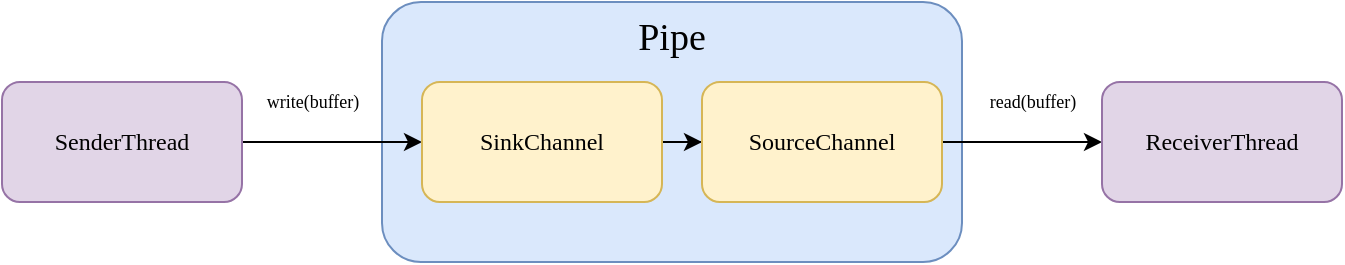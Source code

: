 <mxfile version="14.6.13" type="device" pages="5"><diagram id="JE9ihwPetdHyr4cFwa0b" name="跨进程通信调研"><mxGraphModel dx="1086" dy="807" grid="1" gridSize="10" guides="1" tooltips="1" connect="1" arrows="1" fold="1" page="1" pageScale="1" pageWidth="1600" pageHeight="1200" math="0" shadow="0"><root><mxCell id="0"/><mxCell id="1" parent="0"/><mxCell id="bpSC9cXXVIfCWxd0act9-2" value="Pipe" style="rounded=1;whiteSpace=wrap;html=1;verticalAlign=top;fontSize=19;fillColor=#dae8fc;strokeColor=#6c8ebf;fontFamily=Verdana;" parent="1" vertex="1"><mxGeometry x="340" y="120" width="290" height="130" as="geometry"/></mxCell><mxCell id="bpSC9cXXVIfCWxd0act9-10" style="edgeStyle=orthogonalEdgeStyle;rounded=0;orthogonalLoop=1;jettySize=auto;html=1;exitX=1;exitY=0.5;exitDx=0;exitDy=0;entryX=0;entryY=0.5;entryDx=0;entryDy=0;fontSize=19;fontFamily=Verdana;" parent="1" source="bpSC9cXXVIfCWxd0act9-1" target="bpSC9cXXVIfCWxd0act9-3" edge="1"><mxGeometry relative="1" as="geometry"/></mxCell><mxCell id="bpSC9cXXVIfCWxd0act9-1" value="SenderThread" style="rounded=1;whiteSpace=wrap;html=1;fillColor=#e1d5e7;strokeColor=#9673a6;fontFamily=Verdana;" parent="1" vertex="1"><mxGeometry x="150" y="160" width="120" height="60" as="geometry"/></mxCell><mxCell id="bpSC9cXXVIfCWxd0act9-13" style="edgeStyle=orthogonalEdgeStyle;rounded=0;orthogonalLoop=1;jettySize=auto;html=1;exitX=1;exitY=0.5;exitDx=0;exitDy=0;fontSize=19;fontFamily=Verdana;" parent="1" source="bpSC9cXXVIfCWxd0act9-3" target="bpSC9cXXVIfCWxd0act9-4" edge="1"><mxGeometry relative="1" as="geometry"/></mxCell><mxCell id="bpSC9cXXVIfCWxd0act9-3" value="SinkChannel" style="rounded=1;whiteSpace=wrap;html=1;fillColor=#fff2cc;strokeColor=#d6b656;fontFamily=Verdana;" parent="1" vertex="1"><mxGeometry x="360" y="160" width="120" height="60" as="geometry"/></mxCell><mxCell id="bpSC9cXXVIfCWxd0act9-15" style="edgeStyle=orthogonalEdgeStyle;rounded=0;orthogonalLoop=1;jettySize=auto;html=1;exitX=1;exitY=0.5;exitDx=0;exitDy=0;entryX=0;entryY=0.5;entryDx=0;entryDy=0;fontSize=19;fontFamily=Verdana;" parent="1" source="bpSC9cXXVIfCWxd0act9-4" target="bpSC9cXXVIfCWxd0act9-5" edge="1"><mxGeometry relative="1" as="geometry"/></mxCell><mxCell id="bpSC9cXXVIfCWxd0act9-4" value="SourceChannel" style="rounded=1;whiteSpace=wrap;html=1;fillColor=#fff2cc;strokeColor=#d6b656;fontFamily=Verdana;" parent="1" vertex="1"><mxGeometry x="500" y="160" width="120" height="60" as="geometry"/></mxCell><mxCell id="bpSC9cXXVIfCWxd0act9-5" value="ReceiverThread" style="rounded=1;whiteSpace=wrap;html=1;fillColor=#e1d5e7;strokeColor=#9673a6;fontFamily=Verdana;" parent="1" vertex="1"><mxGeometry x="700" y="160" width="120" height="60" as="geometry"/></mxCell><mxCell id="bpSC9cXXVIfCWxd0act9-17" value="read(buffer)" style="text;html=1;align=center;verticalAlign=middle;resizable=0;points=[];autosize=1;strokeColor=none;fontSize=9;fontFamily=Verdana;" parent="1" vertex="1"><mxGeometry x="630" y="160" width="70" height="20" as="geometry"/></mxCell><mxCell id="bpSC9cXXVIfCWxd0act9-18" value="write(buffer)" style="text;html=1;align=center;verticalAlign=middle;resizable=0;points=[];autosize=1;strokeColor=none;fontSize=9;fontFamily=Verdana;" parent="1" vertex="1"><mxGeometry x="270" y="160" width="70" height="20" as="geometry"/></mxCell></root></mxGraphModel></diagram><diagram id="cv6gC5HxQ4sj40V0v6IF" name="PipedWriter"><mxGraphModel dx="1086" dy="807" grid="1" gridSize="10" guides="1" tooltips="1" connect="1" arrows="1" fold="1" page="1" pageScale="1" pageWidth="1600" pageHeight="1200" math="0" shadow="0"><root><mxCell id="YBnvApm76DPorXEesK9J-0"/><mxCell id="YBnvApm76DPorXEesK9J-1" parent="YBnvApm76DPorXEesK9J-0"/><mxCell id="YBnvApm76DPorXEesK9J-2" value="io流" style="rounded=1;whiteSpace=wrap;html=1;verticalAlign=top;fontSize=19;fillColor=#dae8fc;strokeColor=#6c8ebf;fontFamily=Verdana;" parent="YBnvApm76DPorXEesK9J-1" vertex="1"><mxGeometry x="340" y="120" width="290" height="130" as="geometry"/></mxCell><mxCell id="YBnvApm76DPorXEesK9J-3" style="edgeStyle=orthogonalEdgeStyle;rounded=0;orthogonalLoop=1;jettySize=auto;html=1;exitX=1;exitY=0.5;exitDx=0;exitDy=0;entryX=0;entryY=0.5;entryDx=0;entryDy=0;fontSize=19;fontFamily=Verdana;" parent="YBnvApm76DPorXEesK9J-1" source="YBnvApm76DPorXEesK9J-4" target="YBnvApm76DPorXEesK9J-6" edge="1"><mxGeometry relative="1" as="geometry"/></mxCell><mxCell id="YBnvApm76DPorXEesK9J-4" value="SenderRunnable" style="rounded=1;whiteSpace=wrap;html=1;fillColor=#e1d5e7;strokeColor=#9673a6;fontFamily=Verdana;" parent="YBnvApm76DPorXEesK9J-1" vertex="1"><mxGeometry x="150" y="160" width="120" height="60" as="geometry"/></mxCell><mxCell id="YBnvApm76DPorXEesK9J-5" style="edgeStyle=orthogonalEdgeStyle;rounded=0;orthogonalLoop=1;jettySize=auto;html=1;exitX=1;exitY=0.5;exitDx=0;exitDy=0;fontSize=19;fontFamily=Verdana;" parent="YBnvApm76DPorXEesK9J-1" source="YBnvApm76DPorXEesK9J-6" target="YBnvApm76DPorXEesK9J-8" edge="1"><mxGeometry relative="1" as="geometry"/></mxCell><mxCell id="YBnvApm76DPorXEesK9J-6" value="PipedWriter" style="rounded=1;whiteSpace=wrap;html=1;fillColor=#fff2cc;strokeColor=#d6b656;fontFamily=Verdana;" parent="YBnvApm76DPorXEesK9J-1" vertex="1"><mxGeometry x="360" y="160" width="120" height="60" as="geometry"/></mxCell><mxCell id="YBnvApm76DPorXEesK9J-7" style="edgeStyle=orthogonalEdgeStyle;rounded=0;orthogonalLoop=1;jettySize=auto;html=1;exitX=1;exitY=0.5;exitDx=0;exitDy=0;entryX=0;entryY=0.5;entryDx=0;entryDy=0;fontSize=19;fontFamily=Verdana;" parent="YBnvApm76DPorXEesK9J-1" source="YBnvApm76DPorXEesK9J-8" target="YBnvApm76DPorXEesK9J-9" edge="1"><mxGeometry relative="1" as="geometry"/></mxCell><mxCell id="YBnvApm76DPorXEesK9J-8" value="PipedReader" style="rounded=1;whiteSpace=wrap;html=1;fillColor=#fff2cc;strokeColor=#d6b656;fontFamily=Verdana;" parent="YBnvApm76DPorXEesK9J-1" vertex="1"><mxGeometry x="500" y="160" width="120" height="60" as="geometry"/></mxCell><mxCell id="YBnvApm76DPorXEesK9J-9" value="ReceiverRunnable" style="rounded=1;whiteSpace=wrap;html=1;fillColor=#e1d5e7;strokeColor=#9673a6;fontFamily=Verdana;" parent="YBnvApm76DPorXEesK9J-1" vertex="1"><mxGeometry x="700" y="160" width="120" height="60" as="geometry"/></mxCell><mxCell id="YBnvApm76DPorXEesK9J-10" value="read(buffer)" style="text;html=1;align=center;verticalAlign=middle;resizable=0;points=[];autosize=1;strokeColor=none;fontSize=9;fontFamily=Verdana;" parent="YBnvApm76DPorXEesK9J-1" vertex="1"><mxGeometry x="630" y="160" width="70" height="20" as="geometry"/></mxCell><mxCell id="YBnvApm76DPorXEesK9J-11" value="write(buffer)" style="text;html=1;align=center;verticalAlign=middle;resizable=0;points=[];autosize=1;strokeColor=none;fontSize=9;fontFamily=Verdana;" parent="YBnvApm76DPorXEesK9J-1" vertex="1"><mxGeometry x="270" y="160" width="70" height="20" as="geometry"/></mxCell><mxCell id="YBnvApm76DPorXEesK9J-12" value="connect()" style="text;html=1;align=center;verticalAlign=middle;resizable=0;points=[];autosize=1;strokeColor=none;fontSize=9;fontFamily=Verdana;" parent="YBnvApm76DPorXEesK9J-1" vertex="1"><mxGeometry x="460" y="170" width="60" height="20" as="geometry"/></mxCell></root></mxGraphModel></diagram><diagram id="5KJx6yHsmrm0YDtwckai" name="Socket"><mxGraphModel dx="3970" dy="2638" grid="1" gridSize="10" guides="1" tooltips="1" connect="1" arrows="1" fold="1" page="1" pageScale="1" pageWidth="1600" pageHeight="1200" math="0" shadow="0"><root><mxCell id="p3qcHgqTGX0QPLqt8Ntn-0"/><mxCell id="p3qcHgqTGX0QPLqt8Ntn-1" parent="p3qcHgqTGX0QPLqt8Ntn-0"/><mxCell id="uCcaXfTItTA7MwJzx54Q-0" value="&lt;font style=&quot;font-size: 21px&quot;&gt;main()&lt;/font&gt;" style="rounded=1;whiteSpace=wrap;html=1;verticalAlign=top;fontSize=14;fillColor=#dae8fc;strokeColor=#6c8ebf;fontFamily=Verdana;fontStyle=1" vertex="1" parent="p3qcHgqTGX0QPLqt8Ntn-1"><mxGeometry x="100" y="90" width="395" height="300" as="geometry"/></mxCell><mxCell id="uCcaXfTItTA7MwJzx54Q-38" value="" style="group;fontSize=14;fontStyle=1" vertex="1" connectable="0" parent="p3qcHgqTGX0QPLqt8Ntn-1"><mxGeometry x="840" y="210" width="890" height="159" as="geometry"/></mxCell><mxCell id="uCcaXfTItTA7MwJzx54Q-14" value="main()" style="rounded=1;whiteSpace=wrap;html=1;verticalAlign=top;fontSize=14;fillColor=#dae8fc;strokeColor=#6c8ebf;fontFamily=Verdana;fontStyle=1" vertex="1" parent="uCcaXfTItTA7MwJzx54Q-38"><mxGeometry width="890" height="159" as="geometry"/></mxCell><mxCell id="uCcaXfTItTA7MwJzx54Q-15" value="ServerSocket" style="rounded=1;whiteSpace=wrap;html=1;fillColor=#fff2cc;strokeColor=#d6b656;fontFamily=Verdana;fontSize=14;fontStyle=1" vertex="1" parent="uCcaXfTItTA7MwJzx54Q-38"><mxGeometry x="690" y="60.794" width="120" height="56.118" as="geometry"/></mxCell><mxCell id="uCcaXfTItTA7MwJzx54Q-16" value="ServerThread" style="rounded=1;whiteSpace=wrap;html=1;fillColor=#fff2cc;strokeColor=#d6b656;fontFamily=Verdana;verticalAlign=top;fontSize=14;fontStyle=1" vertex="1" parent="uCcaXfTItTA7MwJzx54Q-38"><mxGeometry x="90" y="37.412" width="500" height="102.882" as="geometry"/></mxCell><mxCell id="uCcaXfTItTA7MwJzx54Q-18" value="" style="edgeStyle=orthogonalEdgeStyle;rounded=0;orthogonalLoop=1;jettySize=auto;html=1;fontSize=14;fontStyle=1" edge="1" parent="uCcaXfTItTA7MwJzx54Q-38" source="uCcaXfTItTA7MwJzx54Q-15" target="uCcaXfTItTA7MwJzx54Q-16"><mxGeometry relative="1" as="geometry"/></mxCell><mxCell id="uCcaXfTItTA7MwJzx54Q-19" value="serverSocket.accept()" style="text;html=1;align=center;verticalAlign=middle;resizable=0;points=[];autosize=1;strokeColor=none;fontSize=14;fontStyle=1" vertex="1" parent="uCcaXfTItTA7MwJzx54Q-38"><mxGeometry x="670" y="121.588" width="160" height="20" as="geometry"/></mxCell><mxCell id="uCcaXfTItTA7MwJzx54Q-20" value="clientSocket" style="text;html=1;align=center;verticalAlign=middle;resizable=0;points=[];autosize=1;strokeColor=none;fontSize=14;fontStyle=1" vertex="1" parent="uCcaXfTItTA7MwJzx54Q-38"><mxGeometry x="595" y="60.794" width="100" height="20" as="geometry"/></mxCell><mxCell id="uCcaXfTItTA7MwJzx54Q-21" value="clientSocket.getOutputStream()" style="text;html=1;align=center;verticalAlign=middle;resizable=0;points=[];autosize=1;strokeColor=none;fontSize=14;fontStyle=1" vertex="1" parent="uCcaXfTItTA7MwJzx54Q-38"><mxGeometry x="132.5" y="116.912" width="230" height="20" as="geometry"/></mxCell><mxCell id="uCcaXfTItTA7MwJzx54Q-23" value="clientSocket.getInputStream()" style="text;html=1;align=center;verticalAlign=middle;resizable=0;points=[];autosize=1;strokeColor=none;fontSize=14;fontStyle=1" vertex="1" parent="uCcaXfTItTA7MwJzx54Q-38"><mxGeometry x="360" y="116.912" width="210" height="20" as="geometry"/></mxCell><mxCell id="uCcaXfTItTA7MwJzx54Q-24" value="clientMessage()" style="rounded=1;whiteSpace=wrap;html=1;fillColor=#fff2cc;strokeColor=#d6b656;fontFamily=Verdana;fontSize=14;fontStyle=1" vertex="1" parent="uCcaXfTItTA7MwJzx54Q-38"><mxGeometry x="410" y="60.794" width="120" height="56.118" as="geometry"/></mxCell><mxCell id="uCcaXfTItTA7MwJzx54Q-25" value="responseData()" style="rounded=1;whiteSpace=wrap;html=1;fillColor=#fff2cc;strokeColor=#d6b656;fontFamily=Verdana;fontSize=14;fontStyle=1" vertex="1" parent="uCcaXfTItTA7MwJzx54Q-38"><mxGeometry x="187.5" y="60.794" width="120" height="56.118" as="geometry"/></mxCell><mxCell id="uCcaXfTItTA7MwJzx54Q-29" style="edgeStyle=orthogonalEdgeStyle;rounded=0;orthogonalLoop=1;jettySize=auto;html=1;exitX=0;exitY=0.5;exitDx=0;exitDy=0;entryX=1;entryY=0.5;entryDx=0;entryDy=0;fontSize=14;fontStyle=1" edge="1" parent="uCcaXfTItTA7MwJzx54Q-38" source="uCcaXfTItTA7MwJzx54Q-24" target="uCcaXfTItTA7MwJzx54Q-25"><mxGeometry relative="1" as="geometry"/></mxCell><mxCell id="uCcaXfTItTA7MwJzx54Q-1" style="edgeStyle=orthogonalEdgeStyle;rounded=0;orthogonalLoop=1;jettySize=auto;html=1;exitX=1;exitY=0.5;exitDx=0;exitDy=0;entryX=0;entryY=0.5;entryDx=0;entryDy=0;fontSize=19;fontFamily=Verdana;" edge="1" parent="p3qcHgqTGX0QPLqt8Ntn-1" source="uCcaXfTItTA7MwJzx54Q-2" target="uCcaXfTItTA7MwJzx54Q-4"><mxGeometry relative="1" as="geometry"/></mxCell><mxCell id="uCcaXfTItTA7MwJzx54Q-2" value="MyClient" style="rounded=1;whiteSpace=wrap;html=1;fillColor=#e1d5e7;strokeColor=#9673a6;fontFamily=Verdana;fontSize=48;" vertex="1" parent="p3qcHgqTGX0QPLqt8Ntn-1"><mxGeometry x="-570" y="-60" width="540" height="500" as="geometry"/></mxCell><mxCell id="uCcaXfTItTA7MwJzx54Q-5" style="edgeStyle=orthogonalEdgeStyle;rounded=0;orthogonalLoop=1;jettySize=auto;html=1;exitX=1;exitY=0.5;exitDx=0;exitDy=0;entryX=0;entryY=0.5;entryDx=0;entryDy=0;fontSize=19;fontFamily=Verdana;" edge="1" parent="p3qcHgqTGX0QPLqt8Ntn-1" source="uCcaXfTItTA7MwJzx54Q-6" target="uCcaXfTItTA7MwJzx54Q-7"><mxGeometry relative="1" as="geometry"/></mxCell><mxCell id="uCcaXfTItTA7MwJzx54Q-40" style="edgeStyle=orthogonalEdgeStyle;rounded=0;orthogonalLoop=1;jettySize=auto;html=1;exitX=0;exitY=0.75;exitDx=0;exitDy=0;fontSize=48;" edge="1" parent="p3qcHgqTGX0QPLqt8Ntn-1" source="uCcaXfTItTA7MwJzx54Q-7" target="uCcaXfTItTA7MwJzx54Q-15"><mxGeometry relative="1" as="geometry"><Array as="points"><mxPoint x="1990" y="299"/></Array></mxGeometry></mxCell><mxCell id="uCcaXfTItTA7MwJzx54Q-7" value="MyServer" style="rounded=1;whiteSpace=wrap;html=1;fillColor=#e1d5e7;strokeColor=#9673a6;fontFamily=Verdana;fontSize=48;" vertex="1" parent="p3qcHgqTGX0QPLqt8Ntn-1"><mxGeometry x="1990" y="-60" width="540" height="500" as="geometry"/></mxCell><mxCell id="uCcaXfTItTA7MwJzx54Q-26" style="edgeStyle=orthogonalEdgeStyle;rounded=0;orthogonalLoop=1;jettySize=auto;html=1;exitX=0;exitY=0.5;exitDx=0;exitDy=0;entryX=1;entryY=0.5;entryDx=0;entryDy=0;fontSize=14;fontStyle=1" edge="1" parent="p3qcHgqTGX0QPLqt8Ntn-1" source="uCcaXfTItTA7MwJzx54Q-25" target="uCcaXfTItTA7MwJzx54Q-31"><mxGeometry relative="1" as="geometry"/></mxCell><mxCell id="uCcaXfTItTA7MwJzx54Q-4" value="Socket" style="rounded=1;whiteSpace=wrap;html=1;fillColor=#fff2cc;strokeColor=#d6b656;fontFamily=Verdana;fontSize=14;fontStyle=1" vertex="1" parent="p3qcHgqTGX0QPLqt8Ntn-1"><mxGeometry x="135" y="160" width="120" height="60" as="geometry"/></mxCell><mxCell id="uCcaXfTItTA7MwJzx54Q-6" value="ClientThread" style="rounded=1;whiteSpace=wrap;html=1;fillColor=#fff2cc;strokeColor=#d6b656;fontFamily=Verdana;fontSize=14;fontStyle=1" vertex="1" parent="p3qcHgqTGX0QPLqt8Ntn-1"><mxGeometry x="345" y="160" width="120" height="60" as="geometry"/></mxCell><mxCell id="uCcaXfTItTA7MwJzx54Q-3" style="edgeStyle=orthogonalEdgeStyle;rounded=0;orthogonalLoop=1;jettySize=auto;html=1;exitX=1;exitY=0.5;exitDx=0;exitDy=0;fontSize=14;fontFamily=Verdana;fontStyle=1" edge="1" parent="p3qcHgqTGX0QPLqt8Ntn-1" source="uCcaXfTItTA7MwJzx54Q-4" target="uCcaXfTItTA7MwJzx54Q-6"><mxGeometry x="100" y="110" as="geometry"/></mxCell><mxCell id="uCcaXfTItTA7MwJzx54Q-11" value="socket.getOutputSream()" style="text;html=1;align=center;verticalAlign=middle;resizable=0;points=[];autosize=1;strokeColor=none;fontSize=14;fontStyle=1" vertex="1" parent="p3qcHgqTGX0QPLqt8Ntn-1"><mxGeometry x="105" y="220" width="180" height="20" as="geometry"/></mxCell><mxCell id="uCcaXfTItTA7MwJzx54Q-12" value="System.in" style="text;html=1;align=center;verticalAlign=middle;resizable=0;points=[];autosize=1;strokeColor=none;fontSize=14;fontStyle=1" vertex="1" parent="p3qcHgqTGX0QPLqt8Ntn-1"><mxGeometry x="370" y="220" width="80" height="20" as="geometry"/></mxCell><mxCell id="uCcaXfTItTA7MwJzx54Q-13" value="bufferedReader.println" style="text;html=1;align=center;verticalAlign=middle;resizable=0;points=[];autosize=1;strokeColor=none;fontSize=14;fontStyle=1" vertex="1" parent="p3qcHgqTGX0QPLqt8Ntn-1"><mxGeometry x="475" y="200" width="170" height="20" as="geometry"/></mxCell><mxCell id="uCcaXfTItTA7MwJzx54Q-41" style="rounded=0;orthogonalLoop=1;jettySize=auto;html=1;exitX=0;exitY=0.5;exitDx=0;exitDy=0;entryX=1.009;entryY=0.72;entryDx=0;entryDy=0;entryPerimeter=0;fontSize=48;" edge="1" parent="p3qcHgqTGX0QPLqt8Ntn-1" source="uCcaXfTItTA7MwJzx54Q-30" target="uCcaXfTItTA7MwJzx54Q-2"><mxGeometry relative="1" as="geometry"/></mxCell><mxCell id="uCcaXfTItTA7MwJzx54Q-30" value="Socket" style="rounded=1;whiteSpace=wrap;html=1;fillColor=#fff2cc;strokeColor=#d6b656;fontFamily=Verdana;fontSize=14;fontStyle=1" vertex="1" parent="p3qcHgqTGX0QPLqt8Ntn-1"><mxGeometry x="130" y="270" width="120" height="60" as="geometry"/></mxCell><mxCell id="uCcaXfTItTA7MwJzx54Q-34" style="edgeStyle=orthogonalEdgeStyle;rounded=0;orthogonalLoop=1;jettySize=auto;html=1;exitX=0;exitY=0.5;exitDx=0;exitDy=0;fontSize=14;fontStyle=1" edge="1" parent="p3qcHgqTGX0QPLqt8Ntn-1" source="uCcaXfTItTA7MwJzx54Q-31" target="uCcaXfTItTA7MwJzx54Q-30"><mxGeometry x="100" y="110" as="geometry"/></mxCell><mxCell id="uCcaXfTItTA7MwJzx54Q-31" value="ClientThread" style="rounded=1;whiteSpace=wrap;html=1;fillColor=#fff2cc;strokeColor=#d6b656;fontFamily=Verdana;fontSize=14;fontStyle=1" vertex="1" parent="p3qcHgqTGX0QPLqt8Ntn-1"><mxGeometry x="350" y="270" width="120" height="60" as="geometry"/></mxCell><mxCell id="uCcaXfTItTA7MwJzx54Q-32" value="socket.getInputStream()" style="text;html=1;align=center;verticalAlign=middle;resizable=0;points=[];autosize=1;strokeColor=none;fontSize=14;fontStyle=1" vertex="1" parent="p3qcHgqTGX0QPLqt8Ntn-1"><mxGeometry x="105" y="330" width="180" height="20" as="geometry"/></mxCell><mxCell id="uCcaXfTItTA7MwJzx54Q-33" value="bufferedReader.readLine()" style="text;html=1;align=center;verticalAlign=middle;resizable=0;points=[];autosize=1;strokeColor=none;fontSize=14;fontStyle=1" vertex="1" parent="p3qcHgqTGX0QPLqt8Ntn-1"><mxGeometry x="310" y="330" width="190" height="20" as="geometry"/></mxCell><mxCell id="uCcaXfTItTA7MwJzx54Q-27" value="printStream.println()" style="text;html=1;align=center;verticalAlign=middle;resizable=0;points=[];autosize=1;strokeColor=none;fontSize=14;fontStyle=1" vertex="1" parent="p3qcHgqTGX0QPLqt8Ntn-1"><mxGeometry x="705" y="270.003" width="150" height="20" as="geometry"/></mxCell></root></mxGraphModel></diagram><diagram id="YzJRzhwNwFJWNnUptN6m" name="AIDL"><mxGraphModel dx="4740" dy="2877" grid="1" gridSize="10" guides="1" tooltips="1" connect="1" arrows="1" fold="1" page="1" pageScale="1" pageWidth="1600" pageHeight="1200" math="0" shadow="0"><root><mxCell id="-zHudRwt9HnF8ECSZ620-0"/><mxCell id="-zHudRwt9HnF8ECSZ620-1" parent="-zHudRwt9HnF8ECSZ620-0"/><mxCell id="-zHudRwt9HnF8ECSZ620-55" value="IRemoteService:aidl" style="swimlane;fontStyle=0;childLayout=stackLayout;horizontal=1;startSize=26;fillColor=none;horizontalStack=0;resizeParent=1;resizeParentMax=0;resizeLast=0;collapsible=1;marginBottom=0;fontSize=15;fontColor=#000000;strokeColor=#0F0F0F;strokeWidth=2;" parent="-zHudRwt9HnF8ECSZ620-1" vertex="1"><mxGeometry x="320" y="270" width="240" height="238" as="geometry"/></mxCell><mxCell id="-zHudRwt9HnF8ECSZ620-56" value="+ basicTypes: void" style="text;strokeColor=none;fillColor=none;align=left;verticalAlign=top;spacingLeft=4;spacingRight=4;overflow=hidden;rotatable=0;points=[[0,0.5],[1,0.5]];portConstraint=eastwest;" parent="-zHudRwt9HnF8ECSZ620-55" vertex="1"><mxGeometry y="26" width="240" height="26" as="geometry"/></mxCell><mxCell id="-zHudRwt9HnF8ECSZ620-58" value="+ isLogin: boolean" style="text;strokeColor=none;fillColor=none;align=left;verticalAlign=top;spacingLeft=4;spacingRight=4;overflow=hidden;rotatable=0;points=[[0,0.5],[1,0.5]];portConstraint=eastwest;" parent="-zHudRwt9HnF8ECSZ620-55" vertex="1"><mxGeometry y="52" width="240" height="32" as="geometry"/></mxCell><mxCell id="-zHudRwt9HnF8ECSZ620-57" value="+ setUser(String,String): void" style="text;strokeColor=none;fillColor=none;align=left;verticalAlign=top;spacingLeft=4;spacingRight=4;overflow=hidden;rotatable=0;points=[[0,0.5],[1,0.5]];portConstraint=eastwest;" parent="-zHudRwt9HnF8ECSZ620-55" vertex="1"><mxGeometry y="84" width="240" height="26" as="geometry"/></mxCell><mxCell id="0UN3QpabSm2CB7-y155F-34" value="+ setUserObject: boolean" style="text;strokeColor=none;fillColor=none;align=left;verticalAlign=top;spacingLeft=4;spacingRight=4;overflow=hidden;rotatable=0;points=[[0,0.5],[1,0.5]];portConstraint=eastwest;" vertex="1" parent="-zHudRwt9HnF8ECSZ620-55"><mxGeometry y="110" width="240" height="32" as="geometry"/></mxCell><mxCell id="0UN3QpabSm2CB7-y155F-36" value="+ setUserBundle(Bundle bundle): boolean" style="text;strokeColor=none;fillColor=none;align=left;verticalAlign=top;spacingLeft=4;spacingRight=4;overflow=hidden;rotatable=0;points=[[0,0.5],[1,0.5]];portConstraint=eastwest;" vertex="1" parent="-zHudRwt9HnF8ECSZ620-55"><mxGeometry y="142" width="240" height="32" as="geometry"/></mxCell><mxCell id="0UN3QpabSm2CB7-y155F-35" value="+ getUser: User" style="text;strokeColor=none;fillColor=none;align=left;verticalAlign=top;spacingLeft=4;spacingRight=4;overflow=hidden;rotatable=0;points=[[0,0.5],[1,0.5]];portConstraint=eastwest;" vertex="1" parent="-zHudRwt9HnF8ECSZ620-55"><mxGeometry y="174" width="240" height="32" as="geometry"/></mxCell><mxCell id="0UN3QpabSm2CB7-y155F-37" value="+ getUserBundle: Bundle" style="text;strokeColor=none;fillColor=none;align=left;verticalAlign=top;spacingLeft=4;spacingRight=4;overflow=hidden;rotatable=0;points=[[0,0.5],[1,0.5]];portConstraint=eastwest;" vertex="1" parent="-zHudRwt9HnF8ECSZ620-55"><mxGeometry y="206" width="240" height="32" as="geometry"/></mxCell><mxCell id="-zHudRwt9HnF8ECSZ620-61" value="&lt;p style=&quot;margin: 0px ; margin-top: 4px ; text-align: center&quot;&gt;&lt;i&gt;&amp;lt;&amp;lt;Interface&amp;gt;&amp;gt;&lt;/i&gt;&lt;br&gt;&lt;i&gt;&lt;b&gt;IRemoteService&lt;/b&gt;&lt;/i&gt;&lt;br&gt;&lt;/p&gt;&lt;hr size=&quot;1&quot;&gt;&lt;p style=&quot;margin: 0px ; margin-left: 4px&quot;&gt;+ Defalut: &lt;b&gt;class，&lt;/b&gt;&lt;i style=&quot;text-align: center&quot;&gt;&lt;b&gt;IRemoteService&lt;/b&gt;&lt;/i&gt;&lt;br&gt;+ Stub: &lt;b&gt;class，&lt;/b&gt;&lt;b&gt;abstract，Binder ，IRemoteService&lt;/b&gt;&lt;/p&gt;&lt;hr size=&quot;1&quot;&gt;&lt;p style=&quot;margin: 0px ; margin-left: 4px&quot;&gt;+ basicTypes(...): void&lt;/p&gt;&lt;p style=&quot;margin: 0px ; margin-left: 4px&quot;&gt;+ isLogin(): boolean&lt;br&gt;+ setUser(String, String): void&lt;/p&gt;&lt;p style=&quot;margin: 0px ; margin-left: 4px&quot;&gt;+ setUserObject(User):void&lt;/p&gt;&lt;p style=&quot;margin: 0px ; margin-left: 4px&quot;&gt;+ setUserBundle(Bundle):void&lt;/p&gt;&lt;p style=&quot;margin: 0px ; margin-left: 4px&quot;&gt;+ getUser():User&lt;/p&gt;&lt;p style=&quot;margin: 0px ; margin-left: 4px&quot;&gt;+ getUserBundle():Bundle&lt;/p&gt;" style="verticalAlign=top;align=left;overflow=fill;fontSize=12;fontFamily=Helvetica;html=1;fontColor=#000000;strokeColor=#0F0F0F;strokeWidth=2;fillColor=#FFFFFF;" parent="-zHudRwt9HnF8ECSZ620-1" vertex="1"><mxGeometry x="600" y="270" width="290" height="200" as="geometry"/></mxCell><mxCell id="jZPRAsLnFlu17punW6vJ-1" value="Stub：Binder" style="swimlane;fontStyle=1;align=center;verticalAlign=top;childLayout=stackLayout;horizontal=1;startSize=26;horizontalStack=0;resizeParent=1;resizeParentMax=0;resizeLast=0;collapsible=1;marginBottom=0;fontSize=15;fontColor=#000000;strokeColor=#0F0F0F;strokeWidth=2;fillColor=#FFFFFF;" parent="-zHudRwt9HnF8ECSZ620-1" vertex="1"><mxGeometry x="960" y="270" width="270" height="374" as="geometry"/></mxCell><mxCell id="jZPRAsLnFlu17punW6vJ-2" value="+ Proxy: class，static，IRemoteService" style="text;strokeColor=none;fillColor=none;align=left;verticalAlign=top;spacingLeft=4;spacingRight=4;overflow=hidden;rotatable=0;points=[[0,0.5],[1,0.5]];portConstraint=eastwest;fontStyle=1" parent="jZPRAsLnFlu17punW6vJ-1" vertex="1"><mxGeometry y="26" width="270" height="26" as="geometry"/></mxCell><mxCell id="jZPRAsLnFlu17punW6vJ-8" value="+ DESCRIPTOR: String" style="text;strokeColor=none;fillColor=none;align=left;verticalAlign=top;spacingLeft=4;spacingRight=4;overflow=hidden;rotatable=0;points=[[0,0.5],[1,0.5]];portConstraint=eastwest;fontStyle=1" parent="jZPRAsLnFlu17punW6vJ-1" vertex="1"><mxGeometry y="52" width="270" height="26" as="geometry"/></mxCell><mxCell id="jZPRAsLnFlu17punW6vJ-9" value="+ TRANSACTION_basicTypes: String" style="text;strokeColor=none;fillColor=none;align=left;verticalAlign=top;spacingLeft=4;spacingRight=4;overflow=hidden;rotatable=0;points=[[0,0.5],[1,0.5]];portConstraint=eastwest;fontStyle=1" parent="jZPRAsLnFlu17punW6vJ-1" vertex="1"><mxGeometry y="78" width="270" height="26" as="geometry"/></mxCell><mxCell id="jZPRAsLnFlu17punW6vJ-10" value="+ TRANSACTION_isLogin: String" style="text;strokeColor=none;fillColor=none;align=left;verticalAlign=top;spacingLeft=4;spacingRight=4;overflow=hidden;rotatable=0;points=[[0,0.5],[1,0.5]];portConstraint=eastwest;fontStyle=1" parent="jZPRAsLnFlu17punW6vJ-1" vertex="1"><mxGeometry y="104" width="270" height="26" as="geometry"/></mxCell><mxCell id="jZPRAsLnFlu17punW6vJ-11" value="+ TRANSACTION_setUser: String" style="text;strokeColor=none;fillColor=none;align=left;verticalAlign=top;spacingLeft=4;spacingRight=4;overflow=hidden;rotatable=0;points=[[0,0.5],[1,0.5]];portConstraint=eastwest;fontStyle=1" parent="jZPRAsLnFlu17punW6vJ-1" vertex="1"><mxGeometry y="130" width="270" height="26" as="geometry"/></mxCell><mxCell id="jZPRAsLnFlu17punW6vJ-3" value="" style="line;strokeWidth=1;fillColor=none;align=left;verticalAlign=middle;spacingTop=-1;spacingLeft=3;spacingRight=3;rotatable=0;labelPosition=right;points=[];portConstraint=eastwest;" parent="jZPRAsLnFlu17punW6vJ-1" vertex="1"><mxGeometry y="156" width="270" height="18" as="geometry"/></mxCell><mxCell id="jZPRAsLnFlu17punW6vJ-15" value="+ Stub(type): boolean" style="text;strokeColor=none;fillColor=none;align=left;verticalAlign=top;spacingLeft=4;spacingRight=4;overflow=hidden;rotatable=0;points=[[0,0.5],[1,0.5]];portConstraint=eastwest;" parent="jZPRAsLnFlu17punW6vJ-1" vertex="1"><mxGeometry y="174" width="270" height="30" as="geometry"/></mxCell><mxCell id="jZPRAsLnFlu17punW6vJ-14" value="+ onTransact(type): boolean" style="text;strokeColor=none;fillColor=none;align=left;verticalAlign=top;spacingLeft=4;spacingRight=4;overflow=hidden;rotatable=0;points=[[0,0.5],[1,0.5]];portConstraint=eastwest;" parent="jZPRAsLnFlu17punW6vJ-1" vertex="1"><mxGeometry y="204" width="270" height="30" as="geometry"/></mxCell><mxCell id="jZPRAsLnFlu17punW6vJ-13" value="+ asBinder(type): IBinder" style="text;strokeColor=none;fillColor=none;align=left;verticalAlign=top;spacingLeft=4;spacingRight=4;overflow=hidden;rotatable=0;points=[[0,0.5],[1,0.5]];portConstraint=eastwest;" parent="jZPRAsLnFlu17punW6vJ-1" vertex="1"><mxGeometry y="234" width="270" height="30" as="geometry"/></mxCell><mxCell id="jZPRAsLnFlu17punW6vJ-12" value="+ asInterface(type): IRemoteService" style="text;strokeColor=none;fillColor=none;align=left;verticalAlign=top;spacingLeft=4;spacingRight=4;overflow=hidden;rotatable=0;points=[[0,0.5],[1,0.5]];portConstraint=eastwest;" parent="jZPRAsLnFlu17punW6vJ-1" vertex="1"><mxGeometry y="264" width="270" height="30" as="geometry"/></mxCell><mxCell id="jZPRAsLnFlu17punW6vJ-7" value="+ getDefaultImpl(type): IRemoteService" style="text;strokeColor=none;fillColor=none;align=left;verticalAlign=top;spacingLeft=4;spacingRight=4;overflow=hidden;rotatable=0;points=[[0,0.5],[1,0.5]];portConstraint=eastwest;" parent="jZPRAsLnFlu17punW6vJ-1" vertex="1"><mxGeometry y="294" width="270" height="30" as="geometry"/></mxCell><mxCell id="jZPRAsLnFlu17punW6vJ-4" value="+ setDefaultImpl(type): boolean" style="text;strokeColor=none;fillColor=none;align=left;verticalAlign=top;spacingLeft=4;spacingRight=4;overflow=hidden;rotatable=0;points=[[0,0.5],[1,0.5]];portConstraint=eastwest;" parent="jZPRAsLnFlu17punW6vJ-1" vertex="1"><mxGeometry y="324" width="270" height="30" as="geometry"/></mxCell><mxCell id="jZPRAsLnFlu17punW6vJ-6" value="+ method(type): type" style="text;strokeColor=none;fillColor=none;align=left;verticalAlign=top;spacingLeft=4;spacingRight=4;overflow=hidden;rotatable=0;points=[[0,0.5],[1,0.5]];portConstraint=eastwest;" parent="jZPRAsLnFlu17punW6vJ-1" vertex="1"><mxGeometry y="354" width="270" height="20" as="geometry"/></mxCell><mxCell id="jZPRAsLnFlu17punW6vJ-16" value="Proxy：IRemoteService" style="swimlane;fontStyle=1;align=center;verticalAlign=top;childLayout=stackLayout;horizontal=1;startSize=26;horizontalStack=0;resizeParent=1;resizeParentMax=0;resizeLast=0;collapsible=1;marginBottom=0;fontSize=15;fontColor=#000000;strokeColor=#0F0F0F;strokeWidth=2;fillColor=#FFFFFF;" parent="-zHudRwt9HnF8ECSZ620-1" vertex="1"><mxGeometry x="1290" y="270" width="270" height="396" as="geometry"/></mxCell><mxCell id="jZPRAsLnFlu17punW6vJ-17" value="+ mRemote: IBinder" style="text;strokeColor=none;fillColor=none;align=left;verticalAlign=top;spacingLeft=4;spacingRight=4;overflow=hidden;rotatable=0;points=[[0,0.5],[1,0.5]];portConstraint=eastwest;fontStyle=1" parent="jZPRAsLnFlu17punW6vJ-16" vertex="1"><mxGeometry y="26" width="270" height="26" as="geometry"/></mxCell><mxCell id="jZPRAsLnFlu17punW6vJ-18" value="+ sDefaultImpl: IRemoteService" style="text;strokeColor=none;fillColor=none;align=left;verticalAlign=top;spacingLeft=4;spacingRight=4;overflow=hidden;rotatable=0;points=[[0,0.5],[1,0.5]];portConstraint=eastwest;fontStyle=1" parent="jZPRAsLnFlu17punW6vJ-16" vertex="1"><mxGeometry y="52" width="270" height="26" as="geometry"/></mxCell><mxCell id="jZPRAsLnFlu17punW6vJ-22" value="" style="line;strokeWidth=1;fillColor=none;align=left;verticalAlign=middle;spacingTop=-1;spacingLeft=3;spacingRight=3;rotatable=0;labelPosition=right;points=[];portConstraint=eastwest;" parent="jZPRAsLnFlu17punW6vJ-16" vertex="1"><mxGeometry y="78" width="270" height="18" as="geometry"/></mxCell><mxCell id="jZPRAsLnFlu17punW6vJ-23" value="+ Proxy(IBinder): void" style="text;strokeColor=none;fillColor=none;align=left;verticalAlign=top;spacingLeft=4;spacingRight=4;overflow=hidden;rotatable=0;points=[[0,0.5],[1,0.5]];portConstraint=eastwest;" parent="jZPRAsLnFlu17punW6vJ-16" vertex="1"><mxGeometry y="96" width="270" height="30" as="geometry"/></mxCell><mxCell id="jZPRAsLnFlu17punW6vJ-24" value="+ asBinder(): IBinder" style="text;strokeColor=none;fillColor=none;align=left;verticalAlign=top;spacingLeft=4;spacingRight=4;overflow=hidden;rotatable=0;points=[[0,0.5],[1,0.5]];portConstraint=eastwest;" parent="jZPRAsLnFlu17punW6vJ-16" vertex="1"><mxGeometry y="126" width="270" height="30" as="geometry"/></mxCell><mxCell id="jZPRAsLnFlu17punW6vJ-30" value="+ getInterfaceDescriptor(): Stub.DESCRIPTOR" style="text;strokeColor=none;fillColor=none;align=left;verticalAlign=top;spacingLeft=4;spacingRight=4;overflow=hidden;rotatable=0;points=[[0,0.5],[1,0.5]];portConstraint=eastwest;" parent="jZPRAsLnFlu17punW6vJ-16" vertex="1"><mxGeometry y="156" width="270" height="30" as="geometry"/></mxCell><mxCell id="jZPRAsLnFlu17punW6vJ-25" value="+ basicTypes(...): void" style="text;strokeColor=none;fillColor=none;align=left;verticalAlign=top;spacingLeft=4;spacingRight=4;overflow=hidden;rotatable=0;points=[[0,0.5],[1,0.5]];portConstraint=eastwest;" parent="jZPRAsLnFlu17punW6vJ-16" vertex="1"><mxGeometry y="186" width="270" height="30" as="geometry"/></mxCell><mxCell id="jZPRAsLnFlu17punW6vJ-26" value="+ setUser(String,String): void" style="text;strokeColor=none;fillColor=none;align=left;verticalAlign=top;spacingLeft=4;spacingRight=4;overflow=hidden;rotatable=0;points=[[0,0.5],[1,0.5]];portConstraint=eastwest;" parent="jZPRAsLnFlu17punW6vJ-16" vertex="1"><mxGeometry y="216" width="270" height="30" as="geometry"/></mxCell><mxCell id="jZPRAsLnFlu17punW6vJ-27" value="+ isLogin(type): boolean" style="text;strokeColor=none;fillColor=none;align=left;verticalAlign=top;spacingLeft=4;spacingRight=4;overflow=hidden;rotatable=0;points=[[0,0.5],[1,0.5]];portConstraint=eastwest;" parent="jZPRAsLnFlu17punW6vJ-16" vertex="1"><mxGeometry y="246" width="270" height="30" as="geometry"/></mxCell><mxCell id="0UN3QpabSm2CB7-y155F-38" value="+ setUserObject(User): void" style="text;strokeColor=none;fillColor=none;align=left;verticalAlign=top;spacingLeft=4;spacingRight=4;overflow=hidden;rotatable=0;points=[[0,0.5],[1,0.5]];portConstraint=eastwest;" vertex="1" parent="jZPRAsLnFlu17punW6vJ-16"><mxGeometry y="276" width="270" height="30" as="geometry"/></mxCell><mxCell id="0UN3QpabSm2CB7-y155F-39" value="+ setUserBundle(Bundle): void" style="text;strokeColor=none;fillColor=none;align=left;verticalAlign=top;spacingLeft=4;spacingRight=4;overflow=hidden;rotatable=0;points=[[0,0.5],[1,0.5]];portConstraint=eastwest;" vertex="1" parent="jZPRAsLnFlu17punW6vJ-16"><mxGeometry y="306" width="270" height="30" as="geometry"/></mxCell><mxCell id="0UN3QpabSm2CB7-y155F-40" value="+ getUser(): User" style="text;strokeColor=none;fillColor=none;align=left;verticalAlign=top;spacingLeft=4;spacingRight=4;overflow=hidden;rotatable=0;points=[[0,0.5],[1,0.5]];portConstraint=eastwest;" vertex="1" parent="jZPRAsLnFlu17punW6vJ-16"><mxGeometry y="336" width="270" height="30" as="geometry"/></mxCell><mxCell id="0UN3QpabSm2CB7-y155F-41" value="+ getUserBundke(): Bundle" style="text;strokeColor=none;fillColor=none;align=left;verticalAlign=top;spacingLeft=4;spacingRight=4;overflow=hidden;rotatable=0;points=[[0,0.5],[1,0.5]];portConstraint=eastwest;" vertex="1" parent="jZPRAsLnFlu17punW6vJ-16"><mxGeometry y="366" width="270" height="30" as="geometry"/></mxCell><mxCell id="jZPRAsLnFlu17punW6vJ-31" value="在客户端和服务端，&lt;br&gt;gradle编译输出至build/gen目录下&lt;br&gt;生成一个Java类型接口" style="text;html=1;align=center;verticalAlign=middle;resizable=0;points=[];autosize=1;strokeColor=none;fontSize=15;fontColor=#000000;" parent="-zHudRwt9HnF8ECSZ620-1" vertex="1"><mxGeometry x="605" y="180" width="240" height="60" as="geometry"/></mxCell><mxCell id="jZPRAsLnFlu17punW6vJ-32" value="在客户端和服务端的&lt;br&gt;main目录下新建aidl文件&lt;br&gt;定义dsl类型接口" style="text;html=1;align=center;verticalAlign=middle;resizable=0;points=[];autosize=1;strokeColor=none;fontSize=15;fontColor=#000000;" parent="-zHudRwt9HnF8ECSZ620-1" vertex="1"><mxGeometry x="350" y="180" width="180" height="60" as="geometry"/></mxCell><mxCell id="jZPRAsLnFlu17punW6vJ-33" value="&lt;span style=&quot;font-size: 16px ; font-weight: 700 ; text-align: left&quot;&gt;是IRemoteService的&lt;/span&gt;内部类&lt;br style=&quot;font-size: 16px&quot;&gt;Default与Stub结构类似" style="text;html=1;align=center;verticalAlign=middle;resizable=0;points=[];autosize=1;strokeColor=none;fontSize=16;fontColor=#000000;" parent="-zHudRwt9HnF8ECSZ620-1" vertex="1"><mxGeometry x="975" y="180" width="220" height="40" as="geometry"/></mxCell><mxCell id="jZPRAsLnFlu17punW6vJ-34" value="&lt;span style=&quot;font-size: 16px ; text-align: left&quot;&gt;&lt;b&gt;是IRemoteService#Steub的私有&lt;/b&gt;内部类&lt;br&gt;客户端和服务端使用这个实现类&lt;br&gt;将信息传给Binder即可&lt;br&gt;&lt;/span&gt;" style="text;html=1;align=center;verticalAlign=middle;resizable=0;points=[];autosize=1;strokeColor=none;fontSize=16;fontColor=#000000;" parent="-zHudRwt9HnF8ECSZ620-1" vertex="1"><mxGeometry x="1260" y="180" width="300" height="60" as="geometry"/></mxCell><mxCell id="jZPRAsLnFlu17punW6vJ-35" value="1" style="strokeWidth=2;html=1;shape=mxgraph.flowchart.start_2;whiteSpace=wrap;fontSize=16;fontColor=#000000;fillColor=#FFFFFF;" parent="-zHudRwt9HnF8ECSZ620-1" vertex="1"><mxGeometry x="400" y="130" width="30" height="30" as="geometry"/></mxCell><mxCell id="jZPRAsLnFlu17punW6vJ-36" value="2" style="strokeWidth=2;html=1;shape=mxgraph.flowchart.start_2;whiteSpace=wrap;fontSize=16;fontColor=#000000;fillColor=#FFFFFF;" parent="-zHudRwt9HnF8ECSZ620-1" vertex="1"><mxGeometry x="690" y="130" width="30" height="30" as="geometry"/></mxCell><mxCell id="jZPRAsLnFlu17punW6vJ-37" value="3" style="strokeWidth=2;html=1;shape=mxgraph.flowchart.start_2;whiteSpace=wrap;fontSize=16;fontColor=#000000;fillColor=#FFFFFF;" parent="-zHudRwt9HnF8ECSZ620-1" vertex="1"><mxGeometry x="730" y="130" width="30" height="30" as="geometry"/></mxCell><mxCell id="jZPRAsLnFlu17punW6vJ-38" value="MainActivity" style="swimlane;fontStyle=1;align=center;verticalAlign=top;childLayout=stackLayout;horizontal=1;startSize=26;horizontalStack=0;resizeParent=1;resizeParentMax=0;resizeLast=0;collapsible=1;marginBottom=0;fontSize=16;fontColor=#000000;strokeColor=#0F0F0F;strokeWidth=2;fillColor=#FFFFFF;" parent="-zHudRwt9HnF8ECSZ620-1" vertex="1"><mxGeometry x="310" y="762" width="240" height="408" as="geometry"/></mxCell><mxCell id="jZPRAsLnFlu17punW6vJ-39" value="+ mServerConnection: ServiceConnection" style="text;strokeColor=none;fillColor=none;align=left;verticalAlign=top;spacingLeft=4;spacingRight=4;overflow=hidden;rotatable=0;points=[[0,0.5],[1,0.5]];portConstraint=eastwest;" parent="jZPRAsLnFlu17punW6vJ-38" vertex="1"><mxGeometry y="26" width="240" height="26" as="geometry"/></mxCell><mxCell id="jZPRAsLnFlu17punW6vJ-46" value="+ mRemoteService: IRemoteService" style="text;strokeColor=none;fillColor=none;align=left;verticalAlign=top;spacingLeft=4;spacingRight=4;overflow=hidden;rotatable=0;points=[[0,0.5],[1,0.5]];portConstraint=eastwest;" parent="jZPRAsLnFlu17punW6vJ-38" vertex="1"><mxGeometry y="52" width="240" height="26" as="geometry"/></mxCell><mxCell id="gTAI_kOU51mXsxALDApK-6" value="+ mBinder: IRemoteService.Stub" style="text;strokeColor=none;fillColor=none;align=left;verticalAlign=top;spacingLeft=4;spacingRight=4;overflow=hidden;rotatable=0;points=[[0,0.5],[1,0.5]];portConstraint=eastwest;" parent="jZPRAsLnFlu17punW6vJ-38" vertex="1"><mxGeometry y="78" width="240" height="26" as="geometry"/></mxCell><mxCell id="jZPRAsLnFlu17punW6vJ-45" value="+ mTvTest: TextView" style="text;strokeColor=none;fillColor=none;align=left;verticalAlign=top;spacingLeft=4;spacingRight=4;overflow=hidden;rotatable=0;points=[[0,0.5],[1,0.5]];portConstraint=eastwest;" parent="jZPRAsLnFlu17punW6vJ-38" vertex="1"><mxGeometry y="104" width="240" height="26" as="geometry"/></mxCell><mxCell id="jZPRAsLnFlu17punW6vJ-40" value="" style="line;strokeWidth=1;fillColor=none;align=left;verticalAlign=middle;spacingTop=-1;spacingLeft=3;spacingRight=3;rotatable=0;labelPosition=right;points=[];portConstraint=eastwest;" parent="jZPRAsLnFlu17punW6vJ-38" vertex="1"><mxGeometry y="130" width="240" height="8" as="geometry"/></mxCell><mxCell id="jZPRAsLnFlu17punW6vJ-43" value="+ onCreate(Bundle): void" style="text;strokeColor=none;fillColor=none;align=left;verticalAlign=top;spacingLeft=4;spacingRight=4;overflow=hidden;rotatable=0;points=[[0,0.5],[1,0.5]];portConstraint=eastwest;" parent="jZPRAsLnFlu17punW6vJ-38" vertex="1"><mxGeometry y="138" width="240" height="30" as="geometry"/></mxCell><mxCell id="gTAI_kOU51mXsxALDApK-5" value="+ onResume(): void" style="text;strokeColor=none;fillColor=none;align=left;verticalAlign=top;spacingLeft=4;spacingRight=4;overflow=hidden;rotatable=0;points=[[0,0.5],[1,0.5]];portConstraint=eastwest;" parent="jZPRAsLnFlu17punW6vJ-38" vertex="1"><mxGeometry y="168" width="240" height="30" as="geometry"/></mxCell><mxCell id="jZPRAsLnFlu17punW6vJ-42" value="+ login(): void" style="text;strokeColor=none;fillColor=none;align=left;verticalAlign=top;spacingLeft=4;spacingRight=4;overflow=hidden;rotatable=0;points=[[0,0.5],[1,0.5]];portConstraint=eastwest;" parent="jZPRAsLnFlu17punW6vJ-38" vertex="1"><mxGeometry y="198" width="240" height="30" as="geometry"/></mxCell><mxCell id="jZPRAsLnFlu17punW6vJ-41" value="+ logout(): void" style="text;strokeColor=none;fillColor=none;align=left;verticalAlign=top;spacingLeft=4;spacingRight=4;overflow=hidden;rotatable=0;points=[[0,0.5],[1,0.5]];portConstraint=eastwest;" parent="jZPRAsLnFlu17punW6vJ-38" vertex="1"><mxGeometry y="228" width="240" height="30" as="geometry"/></mxCell><mxCell id="0UN3QpabSm2CB7-y155F-0" value="+ changeStatus(): void" style="text;strokeColor=none;fillColor=none;align=left;verticalAlign=top;spacingLeft=4;spacingRight=4;overflow=hidden;rotatable=0;points=[[0,0.5],[1,0.5]];portConstraint=eastwest;" vertex="1" parent="jZPRAsLnFlu17punW6vJ-38"><mxGeometry y="258" width="240" height="30" as="geometry"/></mxCell><mxCell id="jZPRAsLnFlu17punW6vJ-44" value="+ getUser(): void" style="text;strokeColor=none;fillColor=none;align=left;verticalAlign=top;spacingLeft=4;spacingRight=4;overflow=hidden;rotatable=0;points=[[0,0.5],[1,0.5]];portConstraint=eastwest;" parent="jZPRAsLnFlu17punW6vJ-38" vertex="1"><mxGeometry y="288" width="240" height="30" as="geometry"/></mxCell><mxCell id="0UN3QpabSm2CB7-y155F-1" value="+ setUserObject(): void" style="text;strokeColor=none;fillColor=none;align=left;verticalAlign=top;spacingLeft=4;spacingRight=4;overflow=hidden;rotatable=0;points=[[0,0.5],[1,0.5]];portConstraint=eastwest;" vertex="1" parent="jZPRAsLnFlu17punW6vJ-38"><mxGeometry y="318" width="240" height="30" as="geometry"/></mxCell><mxCell id="0UN3QpabSm2CB7-y155F-2" value="+ getBundle(): void" style="text;strokeColor=none;fillColor=none;align=left;verticalAlign=top;spacingLeft=4;spacingRight=4;overflow=hidden;rotatable=0;points=[[0,0.5],[1,0.5]];portConstraint=eastwest;" vertex="1" parent="jZPRAsLnFlu17punW6vJ-38"><mxGeometry y="348" width="240" height="30" as="geometry"/></mxCell><mxCell id="0UN3QpabSm2CB7-y155F-3" value="+ setBundle(): void" style="text;strokeColor=none;fillColor=none;align=left;verticalAlign=top;spacingLeft=4;spacingRight=4;overflow=hidden;rotatable=0;points=[[0,0.5],[1,0.5]];portConstraint=eastwest;" vertex="1" parent="jZPRAsLnFlu17punW6vJ-38"><mxGeometry y="378" width="240" height="30" as="geometry"/></mxCell><mxCell id="jZPRAsLnFlu17punW6vJ-47" value="ServiceConnection" style="swimlane;fontStyle=1;align=center;verticalAlign=top;childLayout=stackLayout;horizontal=1;startSize=26;horizontalStack=0;resizeParent=1;resizeParentMax=0;resizeLast=0;collapsible=1;marginBottom=0;fontSize=16;fontColor=#000000;strokeColor=#0F0F0F;strokeWidth=2;fillColor=#FFFFFF;" parent="-zHudRwt9HnF8ECSZ620-1" vertex="1"><mxGeometry x="605" y="760" width="300" height="114" as="geometry"/></mxCell><mxCell id="jZPRAsLnFlu17punW6vJ-48" value="+ mRemoteService: MainActivity.mRemoteService" style="text;strokeColor=none;fillColor=none;align=left;verticalAlign=top;spacingLeft=4;spacingRight=4;overflow=hidden;rotatable=0;points=[[0,0.5],[1,0.5]];portConstraint=eastwest;" parent="jZPRAsLnFlu17punW6vJ-47" vertex="1"><mxGeometry y="26" width="300" height="26" as="geometry"/></mxCell><mxCell id="jZPRAsLnFlu17punW6vJ-49" value="" style="line;strokeWidth=1;fillColor=none;align=left;verticalAlign=middle;spacingTop=-1;spacingLeft=3;spacingRight=3;rotatable=0;labelPosition=right;points=[];portConstraint=eastwest;" parent="jZPRAsLnFlu17punW6vJ-47" vertex="1"><mxGeometry y="52" width="300" height="10" as="geometry"/></mxCell><mxCell id="jZPRAsLnFlu17punW6vJ-50" value="+ onServiceConnected(type): void" style="text;strokeColor=none;fillColor=none;align=left;verticalAlign=top;spacingLeft=4;spacingRight=4;overflow=hidden;rotatable=0;points=[[0,0.5],[1,0.5]];portConstraint=eastwest;" parent="jZPRAsLnFlu17punW6vJ-47" vertex="1"><mxGeometry y="62" width="300" height="26" as="geometry"/></mxCell><mxCell id="jZPRAsLnFlu17punW6vJ-51" value="+ onServiceDisconnected(type): void" style="text;strokeColor=none;fillColor=none;align=left;verticalAlign=top;spacingLeft=4;spacingRight=4;overflow=hidden;rotatable=0;points=[[0,0.5],[1,0.5]];portConstraint=eastwest;" parent="jZPRAsLnFlu17punW6vJ-47" vertex="1"><mxGeometry y="88" width="300" height="26" as="geometry"/></mxCell><mxCell id="gTAI_kOU51mXsxALDApK-1" value="" style="shape=flexArrow;endArrow=classic;html=1;" parent="-zHudRwt9HnF8ECSZ620-1" edge="1"><mxGeometry width="50" height="50" relative="1" as="geometry"><mxPoint x="520" y="144.5" as="sourcePoint"/><mxPoint x="590" y="144.5" as="targetPoint"/></mxGeometry></mxCell><mxCell id="gTAI_kOU51mXsxALDApK-2" value="4" style="strokeWidth=2;html=1;shape=mxgraph.flowchart.start_2;whiteSpace=wrap;fontSize=16;fontColor=#000000;fillColor=#FFFFFF;" parent="-zHudRwt9HnF8ECSZ620-1" vertex="1"><mxGeometry x="1060" y="130" width="30" height="30" as="geometry"/></mxCell><mxCell id="gTAI_kOU51mXsxALDApK-3" value="5" style="strokeWidth=2;html=1;shape=mxgraph.flowchart.start_2;whiteSpace=wrap;fontSize=16;fontColor=#000000;fillColor=#FFFFFF;" parent="-zHudRwt9HnF8ECSZ620-1" vertex="1"><mxGeometry x="1410" y="130" width="30" height="30" as="geometry"/></mxCell><mxCell id="gTAI_kOU51mXsxALDApK-4" value="AppServer" style="text;html=1;align=center;verticalAlign=middle;resizable=0;points=[];autosize=1;strokeColor=none;fontSize=22;fontStyle=1" parent="-zHudRwt9HnF8ECSZ620-1" vertex="1"><mxGeometry x="505" y="680" width="130" height="30" as="geometry"/></mxCell><mxCell id="gTAI_kOU51mXsxALDApK-7" value="RemoteService" style="swimlane;fontStyle=1;align=center;verticalAlign=top;childLayout=stackLayout;horizontal=1;startSize=26;horizontalStack=0;resizeParent=1;resizeParentMax=0;resizeLast=0;collapsible=1;marginBottom=0;fontSize=16;strokeColor=#0F0F0F;strokeWidth=2;fillColor=#FFFFFF;" parent="-zHudRwt9HnF8ECSZ620-1" vertex="1"><mxGeometry x="596.25" y="938" width="295" height="138" as="geometry"/></mxCell><mxCell id="gTAI_kOU51mXsxALDApK-8" value="+ mBinder: IRemoteService.Stub" style="text;strokeColor=none;fillColor=none;align=left;verticalAlign=top;spacingLeft=4;spacingRight=4;overflow=hidden;rotatable=0;points=[[0,0.5],[1,0.5]];portConstraint=eastwest;" parent="gTAI_kOU51mXsxALDApK-7" vertex="1"><mxGeometry y="26" width="295" height="26" as="geometry"/></mxCell><mxCell id="gTAI_kOU51mXsxALDApK-13" value="+ mPreferences: SharedPreferences" style="text;strokeColor=none;fillColor=none;align=left;verticalAlign=top;spacingLeft=4;spacingRight=4;overflow=hidden;rotatable=0;points=[[0,0.5],[1,0.5]];portConstraint=eastwest;" parent="gTAI_kOU51mXsxALDApK-7" vertex="1"><mxGeometry y="52" width="295" height="26" as="geometry"/></mxCell><mxCell id="gTAI_kOU51mXsxALDApK-9" value="" style="line;strokeWidth=1;fillColor=none;align=left;verticalAlign=middle;spacingTop=-1;spacingLeft=3;spacingRight=3;rotatable=0;labelPosition=right;points=[];portConstraint=eastwest;" parent="gTAI_kOU51mXsxALDApK-7" vertex="1"><mxGeometry y="78" width="295" height="8" as="geometry"/></mxCell><mxCell id="gTAI_kOU51mXsxALDApK-10" value="+ onBind(type): IBinder" style="text;strokeColor=none;fillColor=none;align=left;verticalAlign=top;spacingLeft=4;spacingRight=4;overflow=hidden;rotatable=0;points=[[0,0.5],[1,0.5]];portConstraint=eastwest;" parent="gTAI_kOU51mXsxALDApK-7" vertex="1"><mxGeometry y="86" width="295" height="26" as="geometry"/></mxCell><mxCell id="0UN3QpabSm2CB7-y155F-13" value="+ onCreate(): void" style="text;strokeColor=none;fillColor=none;align=left;verticalAlign=top;spacingLeft=4;spacingRight=4;overflow=hidden;rotatable=0;points=[[0,0.5],[1,0.5]];portConstraint=eastwest;" vertex="1" parent="gTAI_kOU51mXsxALDApK-7"><mxGeometry y="112" width="295" height="26" as="geometry"/></mxCell><mxCell id="gTAI_kOU51mXsxALDApK-11" value="" style="shape=flexArrow;endArrow=classic;html=1;" parent="-zHudRwt9HnF8ECSZ620-1" edge="1"><mxGeometry width="50" height="50" relative="1" as="geometry"><mxPoint x="940" y="144.5" as="sourcePoint"/><mxPoint x="890" y="144.5" as="targetPoint"/></mxGeometry></mxCell><mxCell id="gTAI_kOU51mXsxALDApK-12" value="" style="shape=flexArrow;endArrow=classic;html=1;" parent="-zHudRwt9HnF8ECSZ620-1" edge="1"><mxGeometry width="50" height="50" relative="1" as="geometry"><mxPoint x="1285" y="144.5" as="sourcePoint"/><mxPoint x="1235" y="144.5" as="targetPoint"/></mxGeometry></mxCell><mxCell id="gTAI_kOU51mXsxALDApK-14" value="MainActivity" style="swimlane;fontStyle=1;align=center;verticalAlign=top;childLayout=stackLayout;horizontal=1;startSize=26;horizontalStack=0;resizeParent=1;resizeParentMax=0;resizeLast=0;collapsible=1;marginBottom=0;fontSize=16;strokeColor=#0F0F0F;strokeWidth=2;fillColor=#FFFFFF;" parent="-zHudRwt9HnF8ECSZ620-1" vertex="1"><mxGeometry x="1140" y="760" width="310" height="356" as="geometry"/></mxCell><mxCell id="gTAI_kOU51mXsxALDApK-15" value="+ mServerConnection: ServiceConnection" style="text;strokeColor=none;fillColor=none;align=left;verticalAlign=top;spacingLeft=4;spacingRight=4;overflow=hidden;rotatable=0;points=[[0,0.5],[1,0.5]];portConstraint=eastwest;" parent="gTAI_kOU51mXsxALDApK-14" vertex="1"><mxGeometry y="26" width="310" height="26" as="geometry"/></mxCell><mxCell id="gTAI_kOU51mXsxALDApK-18" value="+ mRemoteService: IRemoteService" style="text;strokeColor=none;fillColor=none;align=left;verticalAlign=top;spacingLeft=4;spacingRight=4;overflow=hidden;rotatable=0;points=[[0,0.5],[1,0.5]];portConstraint=eastwest;" parent="gTAI_kOU51mXsxALDApK-14" vertex="1"><mxGeometry y="52" width="310" height="26" as="geometry"/></mxCell><mxCell id="gTAI_kOU51mXsxALDApK-16" value="" style="line;strokeWidth=1;fillColor=none;align=left;verticalAlign=middle;spacingTop=-1;spacingLeft=3;spacingRight=3;rotatable=0;labelPosition=right;points=[];portConstraint=eastwest;" parent="gTAI_kOU51mXsxALDApK-14" vertex="1"><mxGeometry y="78" width="310" height="8" as="geometry"/></mxCell><mxCell id="0UN3QpabSm2CB7-y155F-17" value="+ onCreate(Bundle): void" style="text;strokeColor=none;fillColor=none;align=left;verticalAlign=top;spacingLeft=4;spacingRight=4;overflow=hidden;rotatable=0;points=[[0,0.5],[1,0.5]];portConstraint=eastwest;" vertex="1" parent="gTAI_kOU51mXsxALDApK-14"><mxGeometry y="86" width="310" height="30" as="geometry"/></mxCell><mxCell id="0UN3QpabSm2CB7-y155F-25" value="+ setBundle(): void" style="text;strokeColor=none;fillColor=none;align=left;verticalAlign=top;spacingLeft=4;spacingRight=4;overflow=hidden;rotatable=0;points=[[0,0.5],[1,0.5]];portConstraint=eastwest;" vertex="1" parent="gTAI_kOU51mXsxALDApK-14"><mxGeometry y="116" width="310" height="30" as="geometry"/></mxCell><mxCell id="0UN3QpabSm2CB7-y155F-24" value="+ getBundle(): void" style="text;strokeColor=none;fillColor=none;align=left;verticalAlign=top;spacingLeft=4;spacingRight=4;overflow=hidden;rotatable=0;points=[[0,0.5],[1,0.5]];portConstraint=eastwest;" vertex="1" parent="gTAI_kOU51mXsxALDApK-14"><mxGeometry y="146" width="310" height="30" as="geometry"/></mxCell><mxCell id="0UN3QpabSm2CB7-y155F-23" value="+ setUserObject(): void" style="text;strokeColor=none;fillColor=none;align=left;verticalAlign=top;spacingLeft=4;spacingRight=4;overflow=hidden;rotatable=0;points=[[0,0.5],[1,0.5]];portConstraint=eastwest;" vertex="1" parent="gTAI_kOU51mXsxALDApK-14"><mxGeometry y="176" width="310" height="30" as="geometry"/></mxCell><mxCell id="0UN3QpabSm2CB7-y155F-22" value="+ getUser(): void" style="text;strokeColor=none;fillColor=none;align=left;verticalAlign=top;spacingLeft=4;spacingRight=4;overflow=hidden;rotatable=0;points=[[0,0.5],[1,0.5]];portConstraint=eastwest;" vertex="1" parent="gTAI_kOU51mXsxALDApK-14"><mxGeometry y="206" width="310" height="30" as="geometry"/></mxCell><mxCell id="0UN3QpabSm2CB7-y155F-21" value="+ changeStatus(): void" style="text;strokeColor=none;fillColor=none;align=left;verticalAlign=top;spacingLeft=4;spacingRight=4;overflow=hidden;rotatable=0;points=[[0,0.5],[1,0.5]];portConstraint=eastwest;" vertex="1" parent="gTAI_kOU51mXsxALDApK-14"><mxGeometry y="236" width="310" height="30" as="geometry"/></mxCell><mxCell id="0UN3QpabSm2CB7-y155F-20" value="+ logout(): void" style="text;strokeColor=none;fillColor=none;align=left;verticalAlign=top;spacingLeft=4;spacingRight=4;overflow=hidden;rotatable=0;points=[[0,0.5],[1,0.5]];portConstraint=eastwest;" vertex="1" parent="gTAI_kOU51mXsxALDApK-14"><mxGeometry y="266" width="310" height="30" as="geometry"/></mxCell><mxCell id="0UN3QpabSm2CB7-y155F-19" value="+ login(): void" style="text;strokeColor=none;fillColor=none;align=left;verticalAlign=top;spacingLeft=4;spacingRight=4;overflow=hidden;rotatable=0;points=[[0,0.5],[1,0.5]];portConstraint=eastwest;" vertex="1" parent="gTAI_kOU51mXsxALDApK-14"><mxGeometry y="296" width="310" height="30" as="geometry"/></mxCell><mxCell id="0UN3QpabSm2CB7-y155F-18" value="+ onResume(): void" style="text;strokeColor=none;fillColor=none;align=left;verticalAlign=top;spacingLeft=4;spacingRight=4;overflow=hidden;rotatable=0;points=[[0,0.5],[1,0.5]];portConstraint=eastwest;" vertex="1" parent="gTAI_kOU51mXsxALDApK-14"><mxGeometry y="326" width="310" height="30" as="geometry"/></mxCell><mxCell id="gTAI_kOU51mXsxALDApK-19" value="ServiceConnection" style="swimlane;fontStyle=1;align=center;verticalAlign=top;childLayout=stackLayout;horizontal=1;startSize=26;horizontalStack=0;resizeParent=1;resizeParentMax=0;resizeLast=0;collapsible=1;marginBottom=0;fontSize=16;fontColor=#000000;strokeColor=#0F0F0F;strokeWidth=2;fillColor=#FFFFFF;" parent="-zHudRwt9HnF8ECSZ620-1" vertex="1"><mxGeometry x="1140" y="1160" width="310" height="114" as="geometry"/></mxCell><mxCell id="gTAI_kOU51mXsxALDApK-20" value="+ mRemoteService: MainActivity.mRemoteService" style="text;strokeColor=none;fillColor=none;align=left;verticalAlign=top;spacingLeft=4;spacingRight=4;overflow=hidden;rotatable=0;points=[[0,0.5],[1,0.5]];portConstraint=eastwest;" parent="gTAI_kOU51mXsxALDApK-19" vertex="1"><mxGeometry y="26" width="310" height="26" as="geometry"/></mxCell><mxCell id="gTAI_kOU51mXsxALDApK-21" value="" style="line;strokeWidth=1;fillColor=none;align=left;verticalAlign=middle;spacingTop=-1;spacingLeft=3;spacingRight=3;rotatable=0;labelPosition=right;points=[];portConstraint=eastwest;" parent="gTAI_kOU51mXsxALDApK-19" vertex="1"><mxGeometry y="52" width="310" height="10" as="geometry"/></mxCell><mxCell id="gTAI_kOU51mXsxALDApK-22" value="+ onServiceConnected(type): void" style="text;strokeColor=none;fillColor=none;align=left;verticalAlign=top;spacingLeft=4;spacingRight=4;overflow=hidden;rotatable=0;points=[[0,0.5],[1,0.5]];portConstraint=eastwest;" parent="gTAI_kOU51mXsxALDApK-19" vertex="1"><mxGeometry y="62" width="310" height="26" as="geometry"/></mxCell><mxCell id="gTAI_kOU51mXsxALDApK-23" value="+ onServiceDisconnected(type): void" style="text;strokeColor=none;fillColor=none;align=left;verticalAlign=top;spacingLeft=4;spacingRight=4;overflow=hidden;rotatable=0;points=[[0,0.5],[1,0.5]];portConstraint=eastwest;" parent="gTAI_kOU51mXsxALDApK-19" vertex="1"><mxGeometry y="88" width="310" height="26" as="geometry"/></mxCell><mxCell id="gTAI_kOU51mXsxALDApK-28" value="&lt;font style=&quot;font-size: 21px&quot;&gt;AppClient&lt;/font&gt;" style="text;html=1;align=center;verticalAlign=middle;resizable=0;points=[];autosize=1;strokeColor=none;fontSize=18;fontStyle=1" parent="-zHudRwt9HnF8ECSZ620-1" vertex="1"><mxGeometry x="1200" y="680" width="110" height="30" as="geometry"/></mxCell><mxCell id="gTAI_kOU51mXsxALDApK-29" value="" style="shape=flexArrow;endArrow=classic;html=1;fontSize=18;" parent="-zHudRwt9HnF8ECSZ620-1" edge="1"><mxGeometry width="50" height="50" relative="1" as="geometry"><mxPoint x="980" y="965.5" as="sourcePoint"/><mxPoint x="1050" y="966" as="targetPoint"/><Array as="points"/></mxGeometry></mxCell><mxCell id="gTAI_kOU51mXsxALDApK-30" value="&lt;pre style=&quot;font-family: &amp;#34;consolas&amp;#34; , monospace ; font-size: 9.8pt&quot;&gt;&lt;span style=&quot;background-color: rgb(255 , 255 , 255)&quot;&gt;&lt;font color=&quot;#0f0f0f&quot;&gt;服务端返回一个IBinder对象，&lt;br&gt;&lt;/font&gt;&lt;/span&gt;&lt;span style=&quot;background-color: rgb(255 , 255 , 255)&quot;&gt;&lt;font color=&quot;#0f0f0f&quot;&gt;可将其转为&lt;/font&gt;&lt;/span&gt;IRemoteService实现类&lt;br&gt; IRemoteService.Stub.&lt;span style=&quot;font-style: italic&quot;&gt;asInterface&lt;br&gt;&lt;/span&gt;&lt;br&gt;&lt;/pre&gt;&lt;p&gt;&lt;/p&gt;&lt;p&gt;&lt;/p&gt;" style="text;html=1;align=center;verticalAlign=middle;resizable=0;points=[];autosize=1;strokeColor=none;fontSize=18;" parent="-zHudRwt9HnF8ECSZ620-1" vertex="1"><mxGeometry x="895" y="874" width="250" height="120" as="geometry"/></mxCell><mxCell id="gTAI_kOU51mXsxALDApK-32" value="" style="shape=flexArrow;endArrow=classic;html=1;fontSize=18;" parent="-zHudRwt9HnF8ECSZ620-1" edge="1"><mxGeometry width="50" height="50" relative="1" as="geometry"><mxPoint x="1050" y="1060" as="sourcePoint"/><mxPoint x="980" y="1060" as="targetPoint"/><Array as="points"/></mxGeometry></mxCell><mxCell id="gTAI_kOU51mXsxALDApK-33" value="&lt;p style=&quot;font-family: &amp;#34;consolas&amp;#34; , monospace ; font-size: 9.8pt&quot;&gt;&lt;span style=&quot;background-color: rgb(255 , 255 , 255)&quot;&gt;&lt;font color=&quot;#0f0f0f&quot;&gt;启动server端的服务&lt;br&gt;&lt;/font&gt;&lt;/span&gt;&lt;span style=&quot;background-color: rgb(255 , 255 , 255)&quot;&gt;&lt;font color=&quot;#0f0f0f&quot;&gt;server#IRemoteService&lt;/font&gt;&lt;/span&gt;&lt;/p&gt;" style="text;html=1;align=center;verticalAlign=middle;resizable=0;points=[];autosize=1;strokeColor=none;fontSize=18;" parent="-zHudRwt9HnF8ECSZ620-1" vertex="1"><mxGeometry x="935" y="981" width="170" height="80" as="geometry"/></mxCell><mxCell id="gTAI_kOU51mXsxALDApK-34" value="6" style="strokeWidth=2;html=1;shape=mxgraph.flowchart.start_2;whiteSpace=wrap;fontSize=16;fontColor=#000000;fillColor=#FFFFFF;" parent="-zHudRwt9HnF8ECSZ620-1" vertex="1"><mxGeometry x="905" y="992" width="30" height="30" as="geometry"/></mxCell><mxCell id="gTAI_kOU51mXsxALDApK-35" value="7" style="strokeWidth=2;html=1;shape=mxgraph.flowchart.start_2;whiteSpace=wrap;fontSize=16;fontColor=#000000;fillColor=#FFFFFF;" parent="-zHudRwt9HnF8ECSZ620-1" vertex="1"><mxGeometry x="895" y="890" width="30" height="30" as="geometry"/></mxCell><mxCell id="0UN3QpabSm2CB7-y155F-4" value="Stub" style="swimlane;fontStyle=1;align=center;verticalAlign=top;childLayout=stackLayout;horizontal=1;startSize=26;horizontalStack=0;resizeParent=1;resizeParentMax=0;resizeLast=0;collapsible=1;marginBottom=0;fontSize=16;strokeColor=#0F0F0F;strokeWidth=2;fillColor=#FFFFFF;" vertex="1" parent="-zHudRwt9HnF8ECSZ620-1"><mxGeometry x="596.25" y="1150" width="292.5" height="194" as="geometry"/></mxCell><mxCell id="0UN3QpabSm2CB7-y155F-7" value="+ setUser(String，String): type" style="text;strokeColor=none;fillColor=none;align=left;verticalAlign=top;spacingLeft=4;spacingRight=4;overflow=hidden;rotatable=0;points=[[0,0.5],[1,0.5]];portConstraint=eastwest;" vertex="1" parent="0UN3QpabSm2CB7-y155F-4"><mxGeometry y="26" width="292.5" height="26" as="geometry"/></mxCell><mxCell id="0UN3QpabSm2CB7-y155F-8" value="+ isLogin(): boolean" style="text;strokeColor=none;fillColor=none;align=left;verticalAlign=top;spacingLeft=4;spacingRight=4;overflow=hidden;rotatable=0;points=[[0,0.5],[1,0.5]];portConstraint=eastwest;" vertex="1" parent="0UN3QpabSm2CB7-y155F-4"><mxGeometry y="52" width="292.5" height="26" as="geometry"/></mxCell><mxCell id="0UN3QpabSm2CB7-y155F-9" value="+ setUserObject(User): void" style="text;strokeColor=none;fillColor=none;align=left;verticalAlign=top;spacingLeft=4;spacingRight=4;overflow=hidden;rotatable=0;points=[[0,0.5],[1,0.5]];portConstraint=eastwest;" vertex="1" parent="0UN3QpabSm2CB7-y155F-4"><mxGeometry y="78" width="292.5" height="26" as="geometry"/></mxCell><mxCell id="0UN3QpabSm2CB7-y155F-10" value="+ getUser(User): User" style="text;strokeColor=none;fillColor=none;align=left;verticalAlign=top;spacingLeft=4;spacingRight=4;overflow=hidden;rotatable=0;points=[[0,0.5],[1,0.5]];portConstraint=eastwest;" vertex="1" parent="0UN3QpabSm2CB7-y155F-4"><mxGeometry y="104" width="292.5" height="30" as="geometry"/></mxCell><mxCell id="0UN3QpabSm2CB7-y155F-11" value="+ getUserBundle(): Bundle" style="text;strokeColor=none;fillColor=none;align=left;verticalAlign=top;spacingLeft=4;spacingRight=4;overflow=hidden;rotatable=0;points=[[0,0.5],[1,0.5]];portConstraint=eastwest;" vertex="1" parent="0UN3QpabSm2CB7-y155F-4"><mxGeometry y="134" width="292.5" height="30" as="geometry"/></mxCell><mxCell id="0UN3QpabSm2CB7-y155F-12" value="+ setUserBundle(Bundle): Bundle" style="text;strokeColor=none;fillColor=none;align=left;verticalAlign=top;spacingLeft=4;spacingRight=4;overflow=hidden;rotatable=0;points=[[0,0.5],[1,0.5]];portConstraint=eastwest;" vertex="1" parent="0UN3QpabSm2CB7-y155F-4"><mxGeometry y="164" width="292.5" height="30" as="geometry"/></mxCell><mxCell id="0UN3QpabSm2CB7-y155F-14" value="" style="shape=flexArrow;endArrow=classic;html=1;fontSize=18;" edge="1" parent="-zHudRwt9HnF8ECSZ620-1"><mxGeometry width="50" height="50" relative="1" as="geometry"><mxPoint x="742" y="1140" as="sourcePoint"/><mxPoint x="742.08" y="1084.0" as="targetPoint"/><Array as="points"/></mxGeometry></mxCell><mxCell id="0UN3QpabSm2CB7-y155F-15" value="8" style="strokeWidth=2;html=1;shape=mxgraph.flowchart.start_2;whiteSpace=wrap;fontSize=16;fontColor=#000000;fillColor=#FFFFFF;" vertex="1" parent="-zHudRwt9HnF8ECSZ620-1"><mxGeometry x="780" y="1100" width="30" height="30" as="geometry"/></mxCell><mxCell id="0UN3QpabSm2CB7-y155F-16" value="&lt;span style=&quot;font-size: 16px&quot;&gt;Stub是RemoteService的内部类&lt;/span&gt;" style="text;html=1;align=center;verticalAlign=middle;resizable=0;points=[];autosize=1;strokeColor=none;" vertex="1" parent="-zHudRwt9HnF8ECSZ620-1"><mxGeometry x="810" y="1105" width="240" height="20" as="geometry"/></mxCell><mxCell id="0UN3QpabSm2CB7-y155F-26" value="User:aidl" style="swimlane;fontStyle=0;childLayout=stackLayout;horizontal=1;startSize=26;fillColor=none;horizontalStack=0;resizeParent=1;resizeParentMax=0;resizeLast=0;collapsible=1;marginBottom=0;fontSize=15;fontColor=#000000;strokeColor=#0F0F0F;strokeWidth=2;" vertex="1" parent="-zHudRwt9HnF8ECSZ620-1"><mxGeometry x="260" y="534" width="160" height="110" as="geometry"/></mxCell><mxCell id="0UN3QpabSm2CB7-y155F-27" value="+ basicTypes: void" style="text;strokeColor=none;fillColor=none;align=left;verticalAlign=top;spacingLeft=4;spacingRight=4;overflow=hidden;rotatable=0;points=[[0,0.5],[1,0.5]];portConstraint=eastwest;" vertex="1" parent="0UN3QpabSm2CB7-y155F-26"><mxGeometry y="26" width="160" height="26" as="geometry"/></mxCell><mxCell id="0UN3QpabSm2CB7-y155F-28" value="+ setUser: void" style="text;strokeColor=none;fillColor=none;align=left;verticalAlign=top;spacingLeft=4;spacingRight=4;overflow=hidden;rotatable=0;points=[[0,0.5],[1,0.5]];portConstraint=eastwest;" vertex="1" parent="0UN3QpabSm2CB7-y155F-26"><mxGeometry y="52" width="160" height="26" as="geometry"/></mxCell><mxCell id="0UN3QpabSm2CB7-y155F-29" value="+ isLogin: boolean" style="text;strokeColor=none;fillColor=none;align=left;verticalAlign=top;spacingLeft=4;spacingRight=4;overflow=hidden;rotatable=0;points=[[0,0.5],[1,0.5]];portConstraint=eastwest;" vertex="1" parent="0UN3QpabSm2CB7-y155F-26"><mxGeometry y="78" width="160" height="32" as="geometry"/></mxCell><mxCell id="0UN3QpabSm2CB7-y155F-30" value="User:Parcelable" style="swimlane;fontStyle=0;childLayout=stackLayout;horizontal=1;startSize=26;fillColor=none;horizontalStack=0;resizeParent=1;resizeParentMax=0;resizeLast=0;collapsible=1;marginBottom=0;fontSize=15;fontColor=#000000;strokeColor=#0F0F0F;strokeWidth=2;" vertex="1" parent="-zHudRwt9HnF8ECSZ620-1"><mxGeometry x="440" y="534" width="215" height="110" as="geometry"/></mxCell><mxCell id="0UN3QpabSm2CB7-y155F-31" value="+ writeToParcel(Parcel,int): void" style="text;strokeColor=none;fillColor=none;align=left;verticalAlign=top;spacingLeft=4;spacingRight=4;overflow=hidden;rotatable=0;points=[[0,0.5],[1,0.5]];portConstraint=eastwest;" vertex="1" parent="0UN3QpabSm2CB7-y155F-30"><mxGeometry y="26" width="215" height="26" as="geometry"/></mxCell><mxCell id="0UN3QpabSm2CB7-y155F-32" value="+ readFromParcel(Parcel): void" style="text;strokeColor=none;fillColor=none;align=left;verticalAlign=top;spacingLeft=4;spacingRight=4;overflow=hidden;rotatable=0;points=[[0,0.5],[1,0.5]];portConstraint=eastwest;" vertex="1" parent="0UN3QpabSm2CB7-y155F-30"><mxGeometry y="52" width="215" height="26" as="geometry"/></mxCell><mxCell id="0UN3QpabSm2CB7-y155F-33" value="+ CREATOR: Creator" style="text;strokeColor=none;fillColor=none;align=left;verticalAlign=top;spacingLeft=4;spacingRight=4;overflow=hidden;rotatable=0;points=[[0,0.5],[1,0.5]];portConstraint=eastwest;" vertex="1" parent="0UN3QpabSm2CB7-y155F-30"><mxGeometry y="78" width="215" height="32" as="geometry"/></mxCell><mxCell id="0UN3QpabSm2CB7-y155F-42" value="&lt;b&gt;AIDL通信设计&lt;/b&gt;&lt;br style=&quot;font-size: 24px&quot;&gt;基本数据类型、自定义数据类型、Bundle" style="text;html=1;align=center;verticalAlign=middle;resizable=0;points=[];autosize=1;strokeColor=none;fontSize=24;" vertex="1" parent="-zHudRwt9HnF8ECSZ620-1"><mxGeometry x="690" y="10" width="450" height="60" as="geometry"/></mxCell></root></mxGraphModel></diagram><diagram id="tgXoXUZ2gCkx_QbIAYpo" name="第 5 页"><mxGraphModel dx="1810" dy="1345" grid="1" gridSize="10" guides="1" tooltips="1" connect="1" arrows="1" fold="1" page="1" pageScale="1" pageWidth="1600" pageHeight="1200" math="0" shadow="0"><root><mxCell id="Sw4kpBX0RBh-ldyCQlYH-0"/><mxCell id="Sw4kpBX0RBh-ldyCQlYH-1" parent="Sw4kpBX0RBh-ldyCQlYH-0"/></root></mxGraphModel></diagram></mxfile>